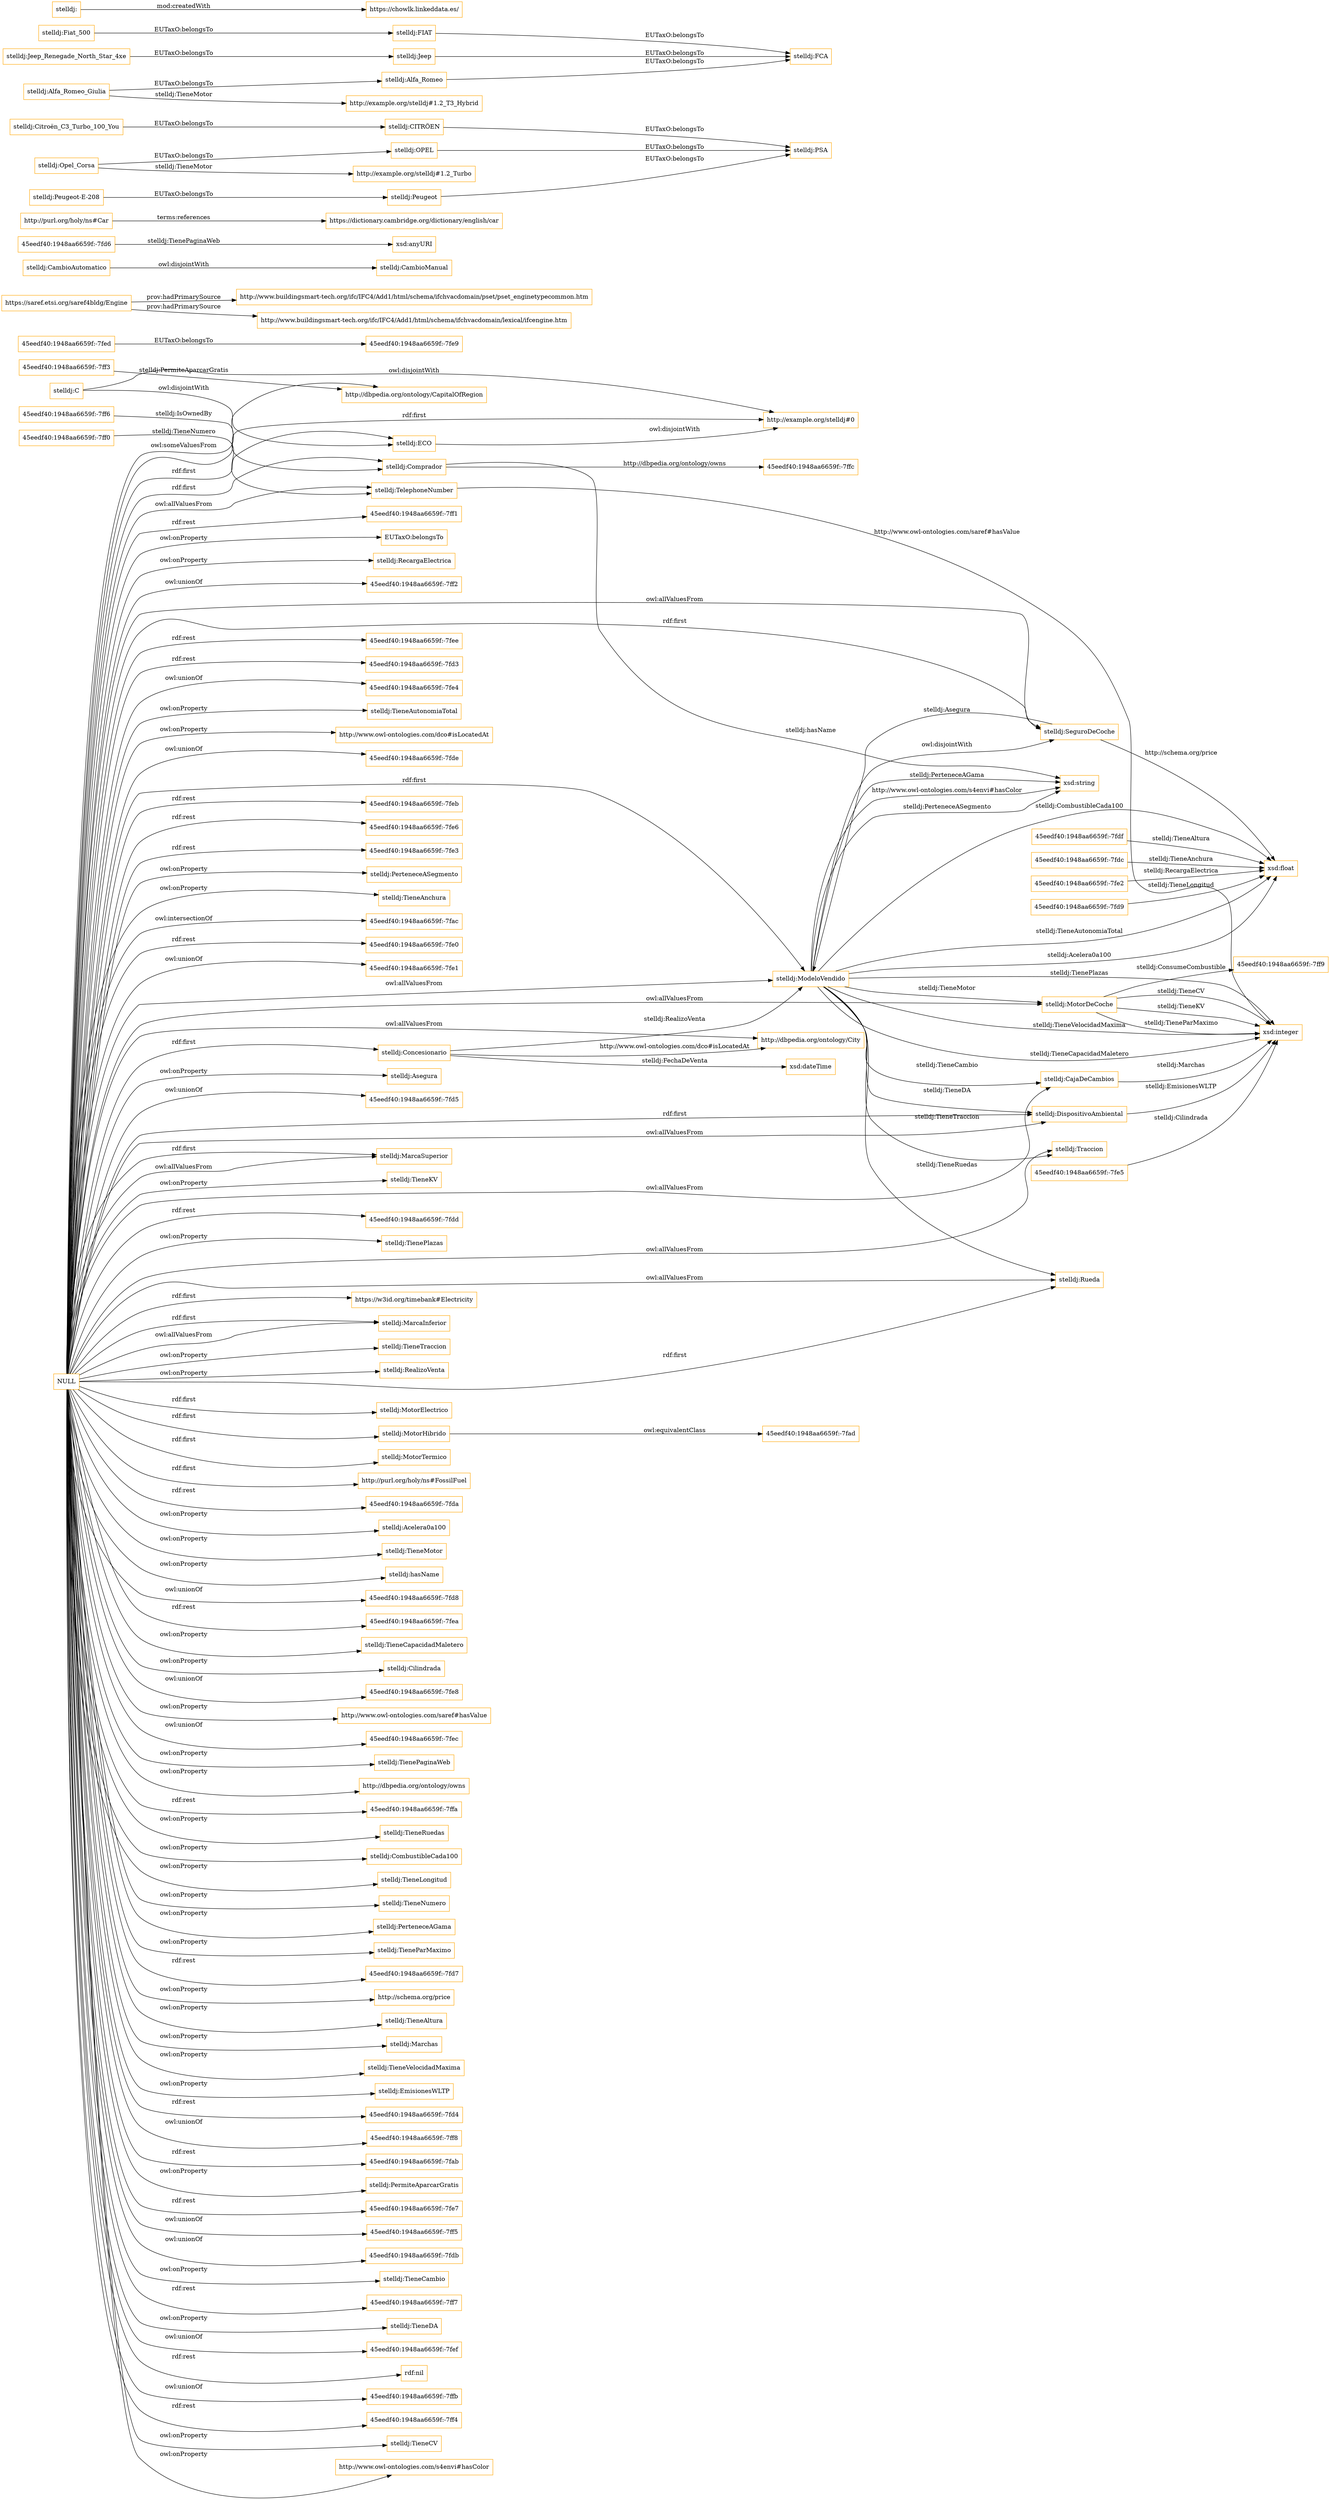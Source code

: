 digraph ar2dtool_diagram { 
rankdir=LR;
size="1501"
node [shape = rectangle, color="orange"]; "stelldj:Traccion" "45eedf40:1948aa6659f:-7fe5" "stelldj:SeguroDeCoche" "stelldj:MarcaSuperior" "http://dbpedia.org/ontology/CapitalOfRegion" "stelldj:DispositivoAmbiental" "45eedf40:1948aa6659f:-7fed" "https://saref.etsi.org/saref4bldg/Engine" "45eedf40:1948aa6659f:-7fdc" "45eedf40:1948aa6659f:-7ff6" "stelldj:TelephoneNumber" "stelldj:Comprador" "45eedf40:1948aa6659f:-7fe2" "stelldj:MotorDeCoche" "stelldj:Rueda" "45eedf40:1948aa6659f:-7fe9" "45eedf40:1948aa6659f:-7ff0" "stelldj:Concesionario" "stelldj:CambioManual" "45eedf40:1948aa6659f:-7ffc" "https://w3id.org/timebank#Electricity" "45eedf40:1948aa6659f:-7ff3" "45eedf40:1948aa6659f:-7fd6" "45eedf40:1948aa6659f:-7fd9" "stelldj:CajaDeCambios" "stelldj:MarcaInferior" "stelldj:CambioAutomatico" "http://dbpedia.org/ontology/City" "stelldj:C" "stelldj:ECO" "http://purl.org/holy/ns#Car" "stelldj:ModeloVendido" "stelldj:MotorElectrico" "45eedf40:1948aa6659f:-7ff9" "stelldj:MotorHibrido" "http://example.org/stelldj#0" "45eedf40:1948aa6659f:-7fad" "stelldj:MotorTermico" "http://purl.org/holy/ns#FossilFuel" "45eedf40:1948aa6659f:-7fdf" ; /*classes style*/
	"stelldj:C" -> "http://example.org/stelldj#0" [ label = "owl:disjointWith" ];
	"stelldj:C" -> "stelldj:ECO" [ label = "owl:disjointWith" ];
	"stelldj:Citroën_C3_Turbo_100_You" -> "stelldj:CITRÖEN" [ label = "EUTaxO:belongsTo" ];
	"stelldj:Fiat_500" -> "stelldj:FIAT" [ label = "EUTaxO:belongsTo" ];
	"stelldj:Jeep_Renegade_North_Star_4xe" -> "stelldj:Jeep" [ label = "EUTaxO:belongsTo" ];
	"http://purl.org/holy/ns#Car" -> "https://dictionary.cambridge.org/dictionary/english/car" [ label = "terms:references" ];
	"stelldj:Opel_Corsa" -> "stelldj:OPEL" [ label = "EUTaxO:belongsTo" ];
	"stelldj:Opel_Corsa" -> "http://example.org/stelldj#1.2_Turbo" [ label = "stelldj:TieneMotor" ];
	"stelldj:Alfa_Romeo_Giulia" -> "stelldj:Alfa_Romeo" [ label = "EUTaxO:belongsTo" ];
	"stelldj:Alfa_Romeo_Giulia" -> "http://example.org/stelldj#1.2_T3_Hybrid" [ label = "stelldj:TieneMotor" ];
	"stelldj:CITRÖEN" -> "stelldj:PSA" [ label = "EUTaxO:belongsTo" ];
	"stelldj:FIAT" -> "stelldj:FCA" [ label = "EUTaxO:belongsTo" ];
	"stelldj:CambioAutomatico" -> "stelldj:CambioManual" [ label = "owl:disjointWith" ];
	"NULL" -> "stelldj:Traccion" [ label = "owl:allValuesFrom" ];
	"NULL" -> "45eedf40:1948aa6659f:-7fda" [ label = "rdf:rest" ];
	"NULL" -> "stelldj:Acelera0a100" [ label = "owl:onProperty" ];
	"NULL" -> "stelldj:MarcaInferior" [ label = "owl:allValuesFrom" ];
	"NULL" -> "stelldj:TieneMotor" [ label = "owl:onProperty" ];
	"NULL" -> "stelldj:hasName" [ label = "owl:onProperty" ];
	"NULL" -> "stelldj:Comprador" [ label = "rdf:first" ];
	"NULL" -> "45eedf40:1948aa6659f:-7fd8" [ label = "owl:unionOf" ];
	"NULL" -> "45eedf40:1948aa6659f:-7fea" [ label = "rdf:rest" ];
	"NULL" -> "stelldj:TieneCapacidadMaletero" [ label = "owl:onProperty" ];
	"NULL" -> "stelldj:Cilindrada" [ label = "owl:onProperty" ];
	"NULL" -> "stelldj:MotorTermico" [ label = "rdf:first" ];
	"NULL" -> "45eedf40:1948aa6659f:-7fe8" [ label = "owl:unionOf" ];
	"NULL" -> "http://www.owl-ontologies.com/saref#hasValue" [ label = "owl:onProperty" ];
	"NULL" -> "45eedf40:1948aa6659f:-7fec" [ label = "owl:unionOf" ];
	"NULL" -> "stelldj:TienePaginaWeb" [ label = "owl:onProperty" ];
	"NULL" -> "http://dbpedia.org/ontology/owns" [ label = "owl:onProperty" ];
	"NULL" -> "45eedf40:1948aa6659f:-7ffa" [ label = "rdf:rest" ];
	"NULL" -> "stelldj:TieneRuedas" [ label = "owl:onProperty" ];
	"NULL" -> "stelldj:CombustibleCada100" [ label = "owl:onProperty" ];
	"NULL" -> "stelldj:TieneLongitud" [ label = "owl:onProperty" ];
	"NULL" -> "stelldj:TieneNumero" [ label = "owl:onProperty" ];
	"NULL" -> "http://example.org/stelldj#0" [ label = "rdf:first" ];
	"NULL" -> "stelldj:PerteneceAGama" [ label = "owl:onProperty" ];
	"NULL" -> "stelldj:ModeloVendido" [ label = "owl:allValuesFrom" ];
	"NULL" -> "stelldj:TieneParMaximo" [ label = "owl:onProperty" ];
	"NULL" -> "45eedf40:1948aa6659f:-7fd7" [ label = "rdf:rest" ];
	"NULL" -> "http://schema.org/price" [ label = "owl:onProperty" ];
	"NULL" -> "stelldj:TieneAltura" [ label = "owl:onProperty" ];
	"NULL" -> "stelldj:Marchas" [ label = "owl:onProperty" ];
	"NULL" -> "stelldj:TieneVelocidadMaxima" [ label = "owl:onProperty" ];
	"NULL" -> "stelldj:EmisionesWLTP" [ label = "owl:onProperty" ];
	"NULL" -> "45eedf40:1948aa6659f:-7fd4" [ label = "rdf:rest" ];
	"NULL" -> "45eedf40:1948aa6659f:-7ff8" [ label = "owl:unionOf" ];
	"NULL" -> "45eedf40:1948aa6659f:-7fab" [ label = "rdf:rest" ];
	"NULL" -> "stelldj:PermiteAparcarGratis" [ label = "owl:onProperty" ];
	"NULL" -> "45eedf40:1948aa6659f:-7fe7" [ label = "rdf:rest" ];
	"NULL" -> "45eedf40:1948aa6659f:-7ff5" [ label = "owl:unionOf" ];
	"NULL" -> "stelldj:ModeloVendido" [ label = "rdf:first" ];
	"NULL" -> "stelldj:Rueda" [ label = "owl:allValuesFrom" ];
	"NULL" -> "45eedf40:1948aa6659f:-7fdb" [ label = "owl:unionOf" ];
	"NULL" -> "stelldj:CajaDeCambios" [ label = "owl:allValuesFrom" ];
	"NULL" -> "stelldj:TieneCambio" [ label = "owl:onProperty" ];
	"NULL" -> "45eedf40:1948aa6659f:-7ff7" [ label = "rdf:rest" ];
	"NULL" -> "https://w3id.org/timebank#Electricity" [ label = "rdf:first" ];
	"NULL" -> "stelldj:TieneDA" [ label = "owl:onProperty" ];
	"NULL" -> "45eedf40:1948aa6659f:-7fef" [ label = "owl:unionOf" ];
	"NULL" -> "rdf:nil" [ label = "rdf:rest" ];
	"NULL" -> "stelldj:DispositivoAmbiental" [ label = "owl:allValuesFrom" ];
	"NULL" -> "45eedf40:1948aa6659f:-7ffb" [ label = "owl:unionOf" ];
	"NULL" -> "45eedf40:1948aa6659f:-7ff4" [ label = "rdf:rest" ];
	"NULL" -> "stelldj:DispositivoAmbiental" [ label = "rdf:first" ];
	"NULL" -> "stelldj:TieneCV" [ label = "owl:onProperty" ];
	"NULL" -> "http://purl.org/holy/ns#FossilFuel" [ label = "rdf:first" ];
	"NULL" -> "http://www.owl-ontologies.com/s4envi#hasColor" [ label = "owl:onProperty" ];
	"NULL" -> "stelldj:MarcaSuperior" [ label = "rdf:first" ];
	"NULL" -> "45eedf40:1948aa6659f:-7ff1" [ label = "rdf:rest" ];
	"NULL" -> "EUTaxO:belongsTo" [ label = "owl:onProperty" ];
	"NULL" -> "stelldj:SeguroDeCoche" [ label = "owl:allValuesFrom" ];
	"NULL" -> "stelldj:SeguroDeCoche" [ label = "rdf:first" ];
	"NULL" -> "stelldj:Concesionario" [ label = "rdf:first" ];
	"NULL" -> "stelldj:MotorElectrico" [ label = "rdf:first" ];
	"NULL" -> "stelldj:RecargaElectrica" [ label = "owl:onProperty" ];
	"NULL" -> "stelldj:Rueda" [ label = "rdf:first" ];
	"NULL" -> "45eedf40:1948aa6659f:-7ff2" [ label = "owl:unionOf" ];
	"NULL" -> "45eedf40:1948aa6659f:-7fde" [ label = "owl:unionOf" ];
	"NULL" -> "45eedf40:1948aa6659f:-7fee" [ label = "rdf:rest" ];
	"NULL" -> "45eedf40:1948aa6659f:-7fd3" [ label = "rdf:rest" ];
	"NULL" -> "45eedf40:1948aa6659f:-7fe4" [ label = "owl:unionOf" ];
	"NULL" -> "stelldj:ECO" [ label = "rdf:first" ];
	"NULL" -> "stelldj:TieneAutonomiaTotal" [ label = "owl:onProperty" ];
	"NULL" -> "http://www.owl-ontologies.com/dco#isLocatedAt" [ label = "owl:onProperty" ];
	"NULL" -> "45eedf40:1948aa6659f:-7feb" [ label = "rdf:rest" ];
	"NULL" -> "45eedf40:1948aa6659f:-7fe6" [ label = "rdf:rest" ];
	"NULL" -> "stelldj:MarcaInferior" [ label = "rdf:first" ];
	"NULL" -> "45eedf40:1948aa6659f:-7fe3" [ label = "rdf:rest" ];
	"NULL" -> "http://dbpedia.org/ontology/CapitalOfRegion" [ label = "owl:someValuesFrom" ];
	"NULL" -> "stelldj:MotorHibrido" [ label = "rdf:first" ];
	"NULL" -> "stelldj:PerteneceASegmento" [ label = "owl:onProperty" ];
	"NULL" -> "stelldj:TieneAnchura" [ label = "owl:onProperty" ];
	"NULL" -> "45eedf40:1948aa6659f:-7fac" [ label = "owl:intersectionOf" ];
	"NULL" -> "45eedf40:1948aa6659f:-7fe0" [ label = "rdf:rest" ];
	"NULL" -> "45eedf40:1948aa6659f:-7fe1" [ label = "owl:unionOf" ];
	"NULL" -> "stelldj:TelephoneNumber" [ label = "owl:allValuesFrom" ];
	"NULL" -> "stelldj:MarcaSuperior" [ label = "owl:allValuesFrom" ];
	"NULL" -> "stelldj:MotorDeCoche" [ label = "owl:allValuesFrom" ];
	"NULL" -> "stelldj:Asegura" [ label = "owl:onProperty" ];
	"NULL" -> "45eedf40:1948aa6659f:-7fd5" [ label = "owl:unionOf" ];
	"NULL" -> "http://dbpedia.org/ontology/City" [ label = "owl:allValuesFrom" ];
	"NULL" -> "stelldj:TieneKV" [ label = "owl:onProperty" ];
	"NULL" -> "45eedf40:1948aa6659f:-7fdd" [ label = "rdf:rest" ];
	"NULL" -> "stelldj:TienePlazas" [ label = "owl:onProperty" ];
	"NULL" -> "stelldj:TieneTraccion" [ label = "owl:onProperty" ];
	"NULL" -> "stelldj:RealizoVenta" [ label = "owl:onProperty" ];
	"stelldj:Alfa_Romeo" -> "stelldj:FCA" [ label = "EUTaxO:belongsTo" ];
	"stelldj:Peugeot" -> "stelldj:PSA" [ label = "EUTaxO:belongsTo" ];
	"stelldj:Jeep" -> "stelldj:FCA" [ label = "EUTaxO:belongsTo" ];
	"stelldj:OPEL" -> "stelldj:PSA" [ label = "EUTaxO:belongsTo" ];
	"stelldj:MotorHibrido" -> "45eedf40:1948aa6659f:-7fad" [ label = "owl:equivalentClass" ];
	"stelldj:Peugeot-E-208" -> "stelldj:Peugeot" [ label = "EUTaxO:belongsTo" ];
	"https://saref.etsi.org/saref4bldg/Engine" -> "http://www.buildingsmart-tech.org/ifc/IFC4/Add1/html/schema/ifchvacdomain/pset/pset_enginetypecommon.htm" [ label = "prov:hadPrimarySource" ];
	"https://saref.etsi.org/saref4bldg/Engine" -> "http://www.buildingsmart-tech.org/ifc/IFC4/Add1/html/schema/ifchvacdomain/lexical/ifcengine.htm" [ label = "prov:hadPrimarySource" ];
	"stelldj:ECO" -> "http://example.org/stelldj#0" [ label = "owl:disjointWith" ];
	"stelldj:ModeloVendido" -> "stelldj:SeguroDeCoche" [ label = "owl:disjointWith" ];
	"stelldj:" -> "https://chowlk.linkeddata.es/" [ label = "mod:createdWith" ];
	"45eedf40:1948aa6659f:-7ff6" -> "stelldj:Comprador" [ label = "stelldj:IsOwnedBy" ];
	"stelldj:Comprador" -> "xsd:string" [ label = "stelldj:hasName" ];
	"stelldj:Concesionario" -> "xsd:dateTime" [ label = "stelldj:FechaDeVenta" ];
	"45eedf40:1948aa6659f:-7ff0" -> "stelldj:TelephoneNumber" [ label = "stelldj:TieneNumero" ];
	"stelldj:ModeloVendido" -> "stelldj:Traccion" [ label = "stelldj:TieneTraccion" ];
	"45eedf40:1948aa6659f:-7fd6" -> "xsd:anyURI" [ label = "stelldj:TienePaginaWeb" ];
	"45eedf40:1948aa6659f:-7fd9" -> "xsd:float" [ label = "stelldj:TieneLongitud" ];
	"45eedf40:1948aa6659f:-7fdf" -> "xsd:float" [ label = "stelldj:TieneAltura" ];
	"stelldj:ModeloVendido" -> "xsd:float" [ label = "stelldj:Acelera0a100" ];
	"stelldj:MotorDeCoche" -> "xsd:integer" [ label = "stelldj:TieneCV" ];
	"stelldj:TelephoneNumber" -> "xsd:integer" [ label = "http://www.owl-ontologies.com/saref#hasValue" ];
	"stelldj:ModeloVendido" -> "stelldj:Rueda" [ label = "stelldj:TieneRuedas" ];
	"stelldj:MotorDeCoche" -> "45eedf40:1948aa6659f:-7ff9" [ label = "stelldj:ConsumeCombustible" ];
	"stelldj:Concesionario" -> "stelldj:ModeloVendido" [ label = "stelldj:RealizoVenta" ];
	"stelldj:Concesionario" -> "http://dbpedia.org/ontology/City" [ label = "http://www.owl-ontologies.com/dco#isLocatedAt" ];
	"stelldj:SeguroDeCoche" -> "xsd:float" [ label = "http://schema.org/price" ];
	"stelldj:SeguroDeCoche" -> "stelldj:ModeloVendido" [ label = "stelldj:Asegura" ];
	"stelldj:ModeloVendido" -> "stelldj:DispositivoAmbiental" [ label = "stelldj:TieneDA" ];
	"stelldj:ModeloVendido" -> "stelldj:CajaDeCambios" [ label = "stelldj:TieneCambio" ];
	"stelldj:ModeloVendido" -> "xsd:float" [ label = "stelldj:CombustibleCada100" ];
	"45eedf40:1948aa6659f:-7fdc" -> "xsd:float" [ label = "stelldj:TieneAnchura" ];
	"stelldj:ModeloVendido" -> "xsd:string" [ label = "stelldj:PerteneceAGama" ];
	"stelldj:ModeloVendido" -> "xsd:integer" [ label = "stelldj:TieneVelocidadMaxima" ];
	"stelldj:ModeloVendido" -> "xsd:integer" [ label = "stelldj:TieneCapacidadMaletero" ];
	"stelldj:MotorDeCoche" -> "xsd:integer" [ label = "stelldj:TieneKV" ];
	"stelldj:ModeloVendido" -> "xsd:string" [ label = "http://www.owl-ontologies.com/s4envi#hasColor" ];
	"stelldj:ModeloVendido" -> "xsd:float" [ label = "stelldj:TieneAutonomiaTotal" ];
	"45eedf40:1948aa6659f:-7fed" -> "45eedf40:1948aa6659f:-7fe9" [ label = "EUTaxO:belongsTo" ];
	"stelldj:CajaDeCambios" -> "xsd:integer" [ label = "stelldj:Marchas" ];
	"stelldj:ModeloVendido" -> "stelldj:MotorDeCoche" [ label = "stelldj:TieneMotor" ];
	"stelldj:ModeloVendido" -> "xsd:string" [ label = "stelldj:PerteneceASegmento" ];
	"45eedf40:1948aa6659f:-7fe2" -> "xsd:float" [ label = "stelldj:RecargaElectrica" ];
	"stelldj:Comprador" -> "45eedf40:1948aa6659f:-7ffc" [ label = "http://dbpedia.org/ontology/owns" ];
	"stelldj:ModeloVendido" -> "xsd:integer" [ label = "stelldj:TienePlazas" ];
	"stelldj:MotorDeCoche" -> "xsd:integer" [ label = "stelldj:TieneParMaximo" ];
	"45eedf40:1948aa6659f:-7fe5" -> "xsd:integer" [ label = "stelldj:Cilindrada" ];
	"stelldj:DispositivoAmbiental" -> "xsd:integer" [ label = "stelldj:EmisionesWLTP" ];
	"45eedf40:1948aa6659f:-7ff3" -> "http://dbpedia.org/ontology/CapitalOfRegion" [ label = "stelldj:PermiteAparcarGratis" ];

}
